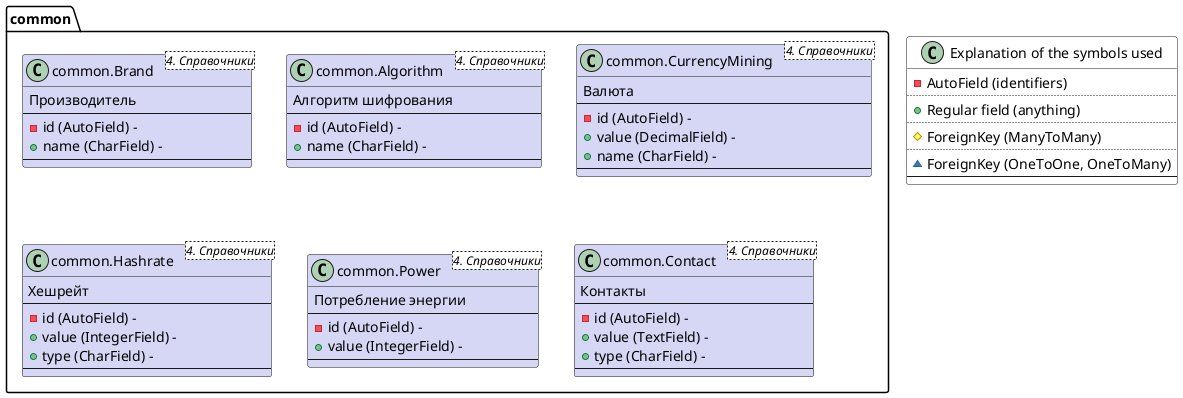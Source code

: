 @startuml

    class "Explanation of the symbols used" as DESCRIPTION #FFF {
    - AutoField (identifiers)
    ..
    + Regular field (anything)
    ..
    # ForeignKey (ManyToMany)
    ..
    ~ ForeignKey (OneToOne, OneToMany)
    --
}


class "common.Brand <4. Справочники>" as common.Brand #d6d7f4 {
    Производитель
    --
    - id (AutoField) -
    + name (CharField) -
    --
}


class "common.Algorithm <4. Справочники>" as common.Algorithm #d6d7f4 {
    Алгоритм шифрования
    --
    - id (AutoField) -
    + name (CharField) -
    --
}


class "common.CurrencyMining <4. Справочники>" as common.CurrencyMining #d6d7f4 {
    Валюта
    --
    - id (AutoField) -
    + value (DecimalField) -
    + name (CharField) -
    --
}


class "common.Hashrate <4. Справочники>" as common.Hashrate #d6d7f4 {
    Хешрейт
    --
    - id (AutoField) -
    + value (IntegerField) -
    + type (CharField) -
    --
}


class "common.Power <4. Справочники>" as common.Power #d6d7f4 {
    Потребление энергии
    --
    - id (AutoField) -
    + value (IntegerField) -
    --
}


class "common.Contact <4. Справочники>" as common.Contact #d6d7f4 {
    Контакты
    --
    - id (AutoField) -
    + value (TextField) -
    + type (CharField) -
    --
}

@enduml
